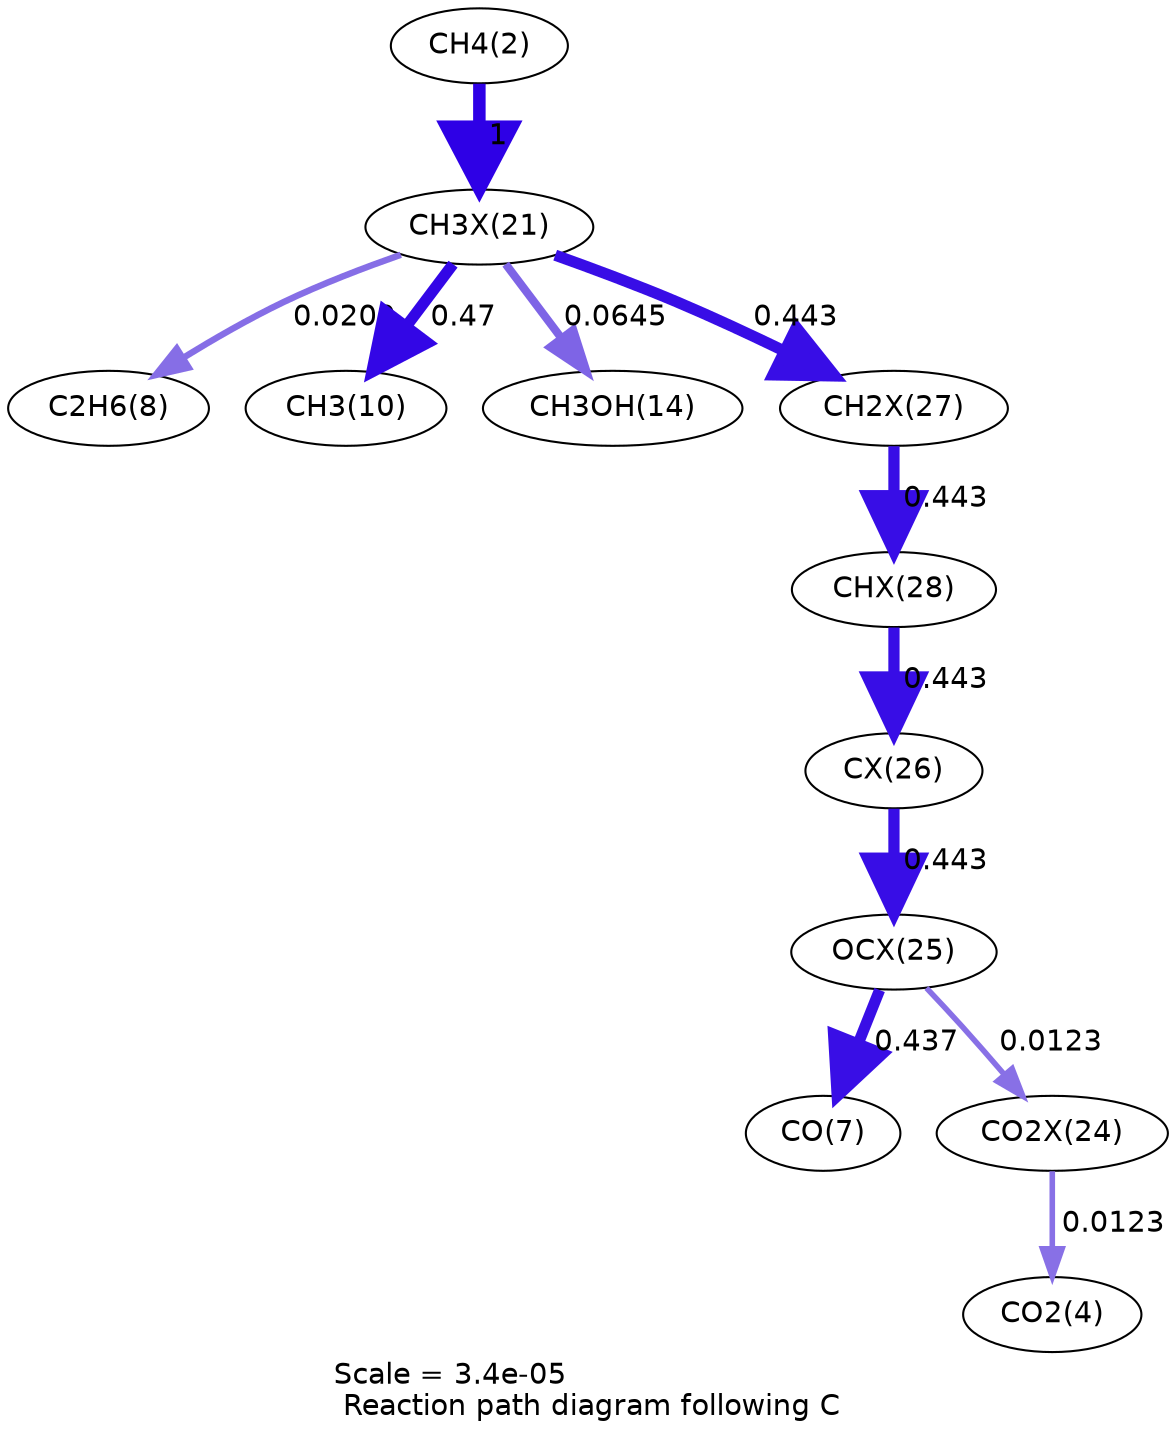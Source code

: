 digraph reaction_paths {
center=1;
s4 -> s27[fontname="Helvetica", penwidth=6, arrowsize=3, color="0.7, 1.5, 0.9"
, label=" 1"];
s27 -> s10[fontname="Helvetica", penwidth=3.08, arrowsize=1.54, color="0.7, 0.521, 0.9"
, label=" 0.0209"];
s27 -> s12[fontname="Helvetica", penwidth=5.43, arrowsize=2.72, color="0.7, 0.97, 0.9"
, label=" 0.47"];
s27 -> s16[fontname="Helvetica", penwidth=3.93, arrowsize=1.97, color="0.7, 0.564, 0.9"
, label=" 0.0645"];
s27 -> s33[fontname="Helvetica", penwidth=5.39, arrowsize=2.69, color="0.7, 0.943, 0.9"
, label=" 0.443"];
s33 -> s34[fontname="Helvetica", penwidth=5.39, arrowsize=2.69, color="0.7, 0.943, 0.9"
, label=" 0.443"];
s34 -> s32[fontname="Helvetica", penwidth=5.39, arrowsize=2.69, color="0.7, 0.943, 0.9"
, label=" 0.443"];
s32 -> s31[fontname="Helvetica", penwidth=5.39, arrowsize=2.69, color="0.7, 0.943, 0.9"
, label=" 0.443"];
s31 -> s9[fontname="Helvetica", penwidth=5.37, arrowsize=2.69, color="0.7, 0.937, 0.9"
, label=" 0.437"];
s31 -> s30[fontname="Helvetica", penwidth=2.68, arrowsize=1.34, color="0.7, 0.512, 0.9"
, label=" 0.0123"];
s30 -> s6[fontname="Helvetica", penwidth=2.68, arrowsize=1.34, color="0.7, 0.512, 0.9"
, label=" 0.0123"];
s4 [ fontname="Helvetica", label="CH4(2)"];
s6 [ fontname="Helvetica", label="CO2(4)"];
s9 [ fontname="Helvetica", label="CO(7)"];
s10 [ fontname="Helvetica", label="C2H6(8)"];
s12 [ fontname="Helvetica", label="CH3(10)"];
s16 [ fontname="Helvetica", label="CH3OH(14)"];
s27 [ fontname="Helvetica", label="CH3X(21)"];
s30 [ fontname="Helvetica", label="CO2X(24)"];
s31 [ fontname="Helvetica", label="OCX(25)"];
s32 [ fontname="Helvetica", label="CX(26)"];
s33 [ fontname="Helvetica", label="CH2X(27)"];
s34 [ fontname="Helvetica", label="CHX(28)"];
 label = "Scale = 3.4e-05\l Reaction path diagram following C";
 fontname = "Helvetica";
}
